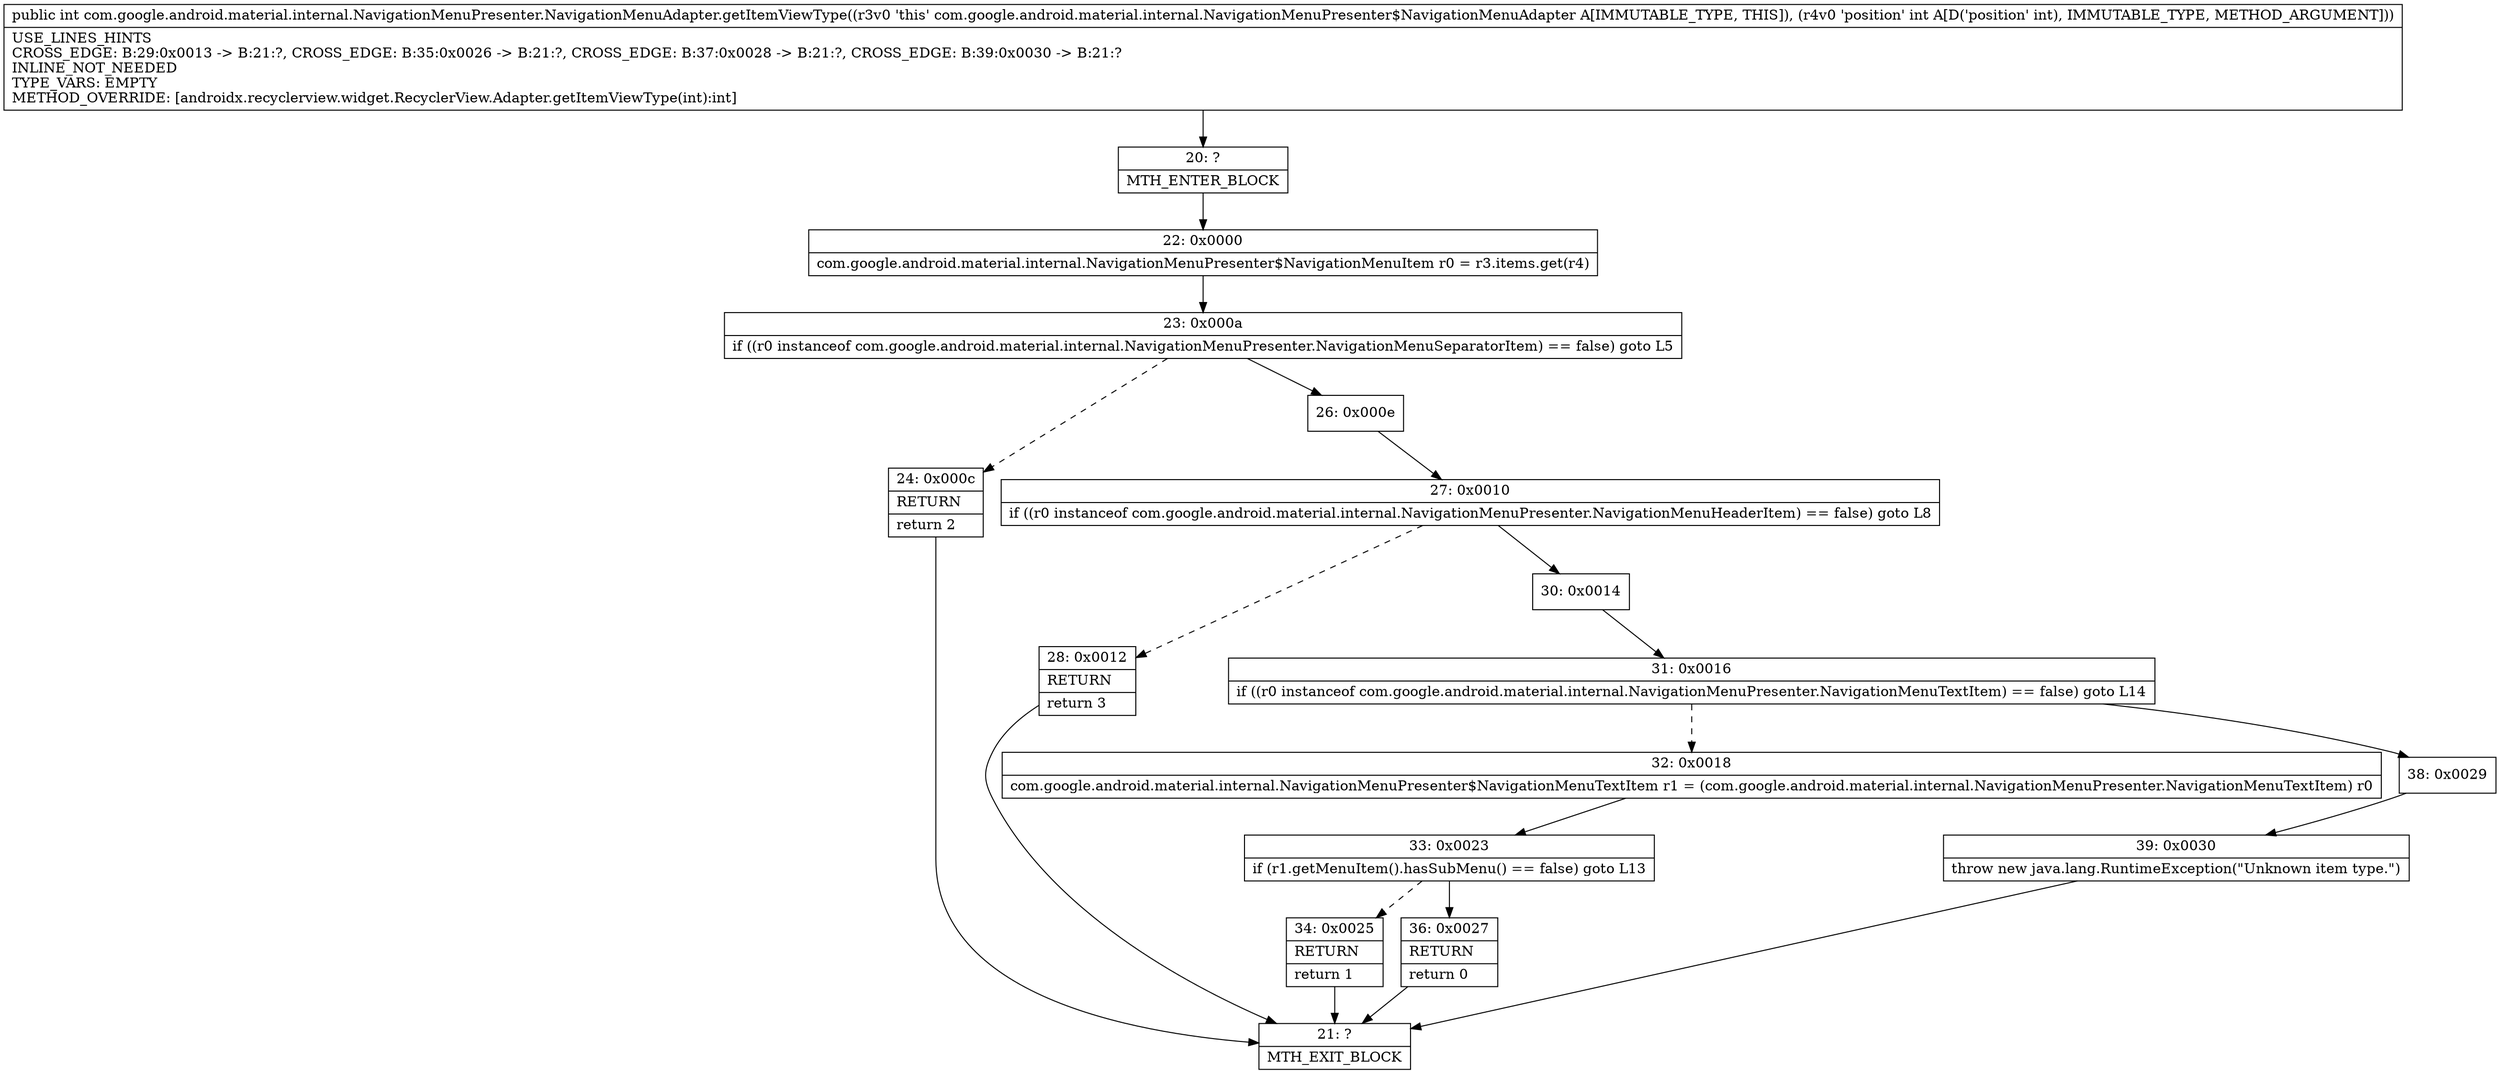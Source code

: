 digraph "CFG forcom.google.android.material.internal.NavigationMenuPresenter.NavigationMenuAdapter.getItemViewType(I)I" {
Node_20 [shape=record,label="{20\:\ ?|MTH_ENTER_BLOCK\l}"];
Node_22 [shape=record,label="{22\:\ 0x0000|com.google.android.material.internal.NavigationMenuPresenter$NavigationMenuItem r0 = r3.items.get(r4)\l}"];
Node_23 [shape=record,label="{23\:\ 0x000a|if ((r0 instanceof com.google.android.material.internal.NavigationMenuPresenter.NavigationMenuSeparatorItem) == false) goto L5\l}"];
Node_24 [shape=record,label="{24\:\ 0x000c|RETURN\l|return 2\l}"];
Node_21 [shape=record,label="{21\:\ ?|MTH_EXIT_BLOCK\l}"];
Node_26 [shape=record,label="{26\:\ 0x000e}"];
Node_27 [shape=record,label="{27\:\ 0x0010|if ((r0 instanceof com.google.android.material.internal.NavigationMenuPresenter.NavigationMenuHeaderItem) == false) goto L8\l}"];
Node_28 [shape=record,label="{28\:\ 0x0012|RETURN\l|return 3\l}"];
Node_30 [shape=record,label="{30\:\ 0x0014}"];
Node_31 [shape=record,label="{31\:\ 0x0016|if ((r0 instanceof com.google.android.material.internal.NavigationMenuPresenter.NavigationMenuTextItem) == false) goto L14\l}"];
Node_32 [shape=record,label="{32\:\ 0x0018|com.google.android.material.internal.NavigationMenuPresenter$NavigationMenuTextItem r1 = (com.google.android.material.internal.NavigationMenuPresenter.NavigationMenuTextItem) r0\l}"];
Node_33 [shape=record,label="{33\:\ 0x0023|if (r1.getMenuItem().hasSubMenu() == false) goto L13\l}"];
Node_34 [shape=record,label="{34\:\ 0x0025|RETURN\l|return 1\l}"];
Node_36 [shape=record,label="{36\:\ 0x0027|RETURN\l|return 0\l}"];
Node_38 [shape=record,label="{38\:\ 0x0029}"];
Node_39 [shape=record,label="{39\:\ 0x0030|throw new java.lang.RuntimeException(\"Unknown item type.\")\l}"];
MethodNode[shape=record,label="{public int com.google.android.material.internal.NavigationMenuPresenter.NavigationMenuAdapter.getItemViewType((r3v0 'this' com.google.android.material.internal.NavigationMenuPresenter$NavigationMenuAdapter A[IMMUTABLE_TYPE, THIS]), (r4v0 'position' int A[D('position' int), IMMUTABLE_TYPE, METHOD_ARGUMENT]))  | USE_LINES_HINTS\lCROSS_EDGE: B:29:0x0013 \-\> B:21:?, CROSS_EDGE: B:35:0x0026 \-\> B:21:?, CROSS_EDGE: B:37:0x0028 \-\> B:21:?, CROSS_EDGE: B:39:0x0030 \-\> B:21:?\lINLINE_NOT_NEEDED\lTYPE_VARS: EMPTY\lMETHOD_OVERRIDE: [androidx.recyclerview.widget.RecyclerView.Adapter.getItemViewType(int):int]\l}"];
MethodNode -> Node_20;Node_20 -> Node_22;
Node_22 -> Node_23;
Node_23 -> Node_24[style=dashed];
Node_23 -> Node_26;
Node_24 -> Node_21;
Node_26 -> Node_27;
Node_27 -> Node_28[style=dashed];
Node_27 -> Node_30;
Node_28 -> Node_21;
Node_30 -> Node_31;
Node_31 -> Node_32[style=dashed];
Node_31 -> Node_38;
Node_32 -> Node_33;
Node_33 -> Node_34[style=dashed];
Node_33 -> Node_36;
Node_34 -> Node_21;
Node_36 -> Node_21;
Node_38 -> Node_39;
Node_39 -> Node_21;
}

